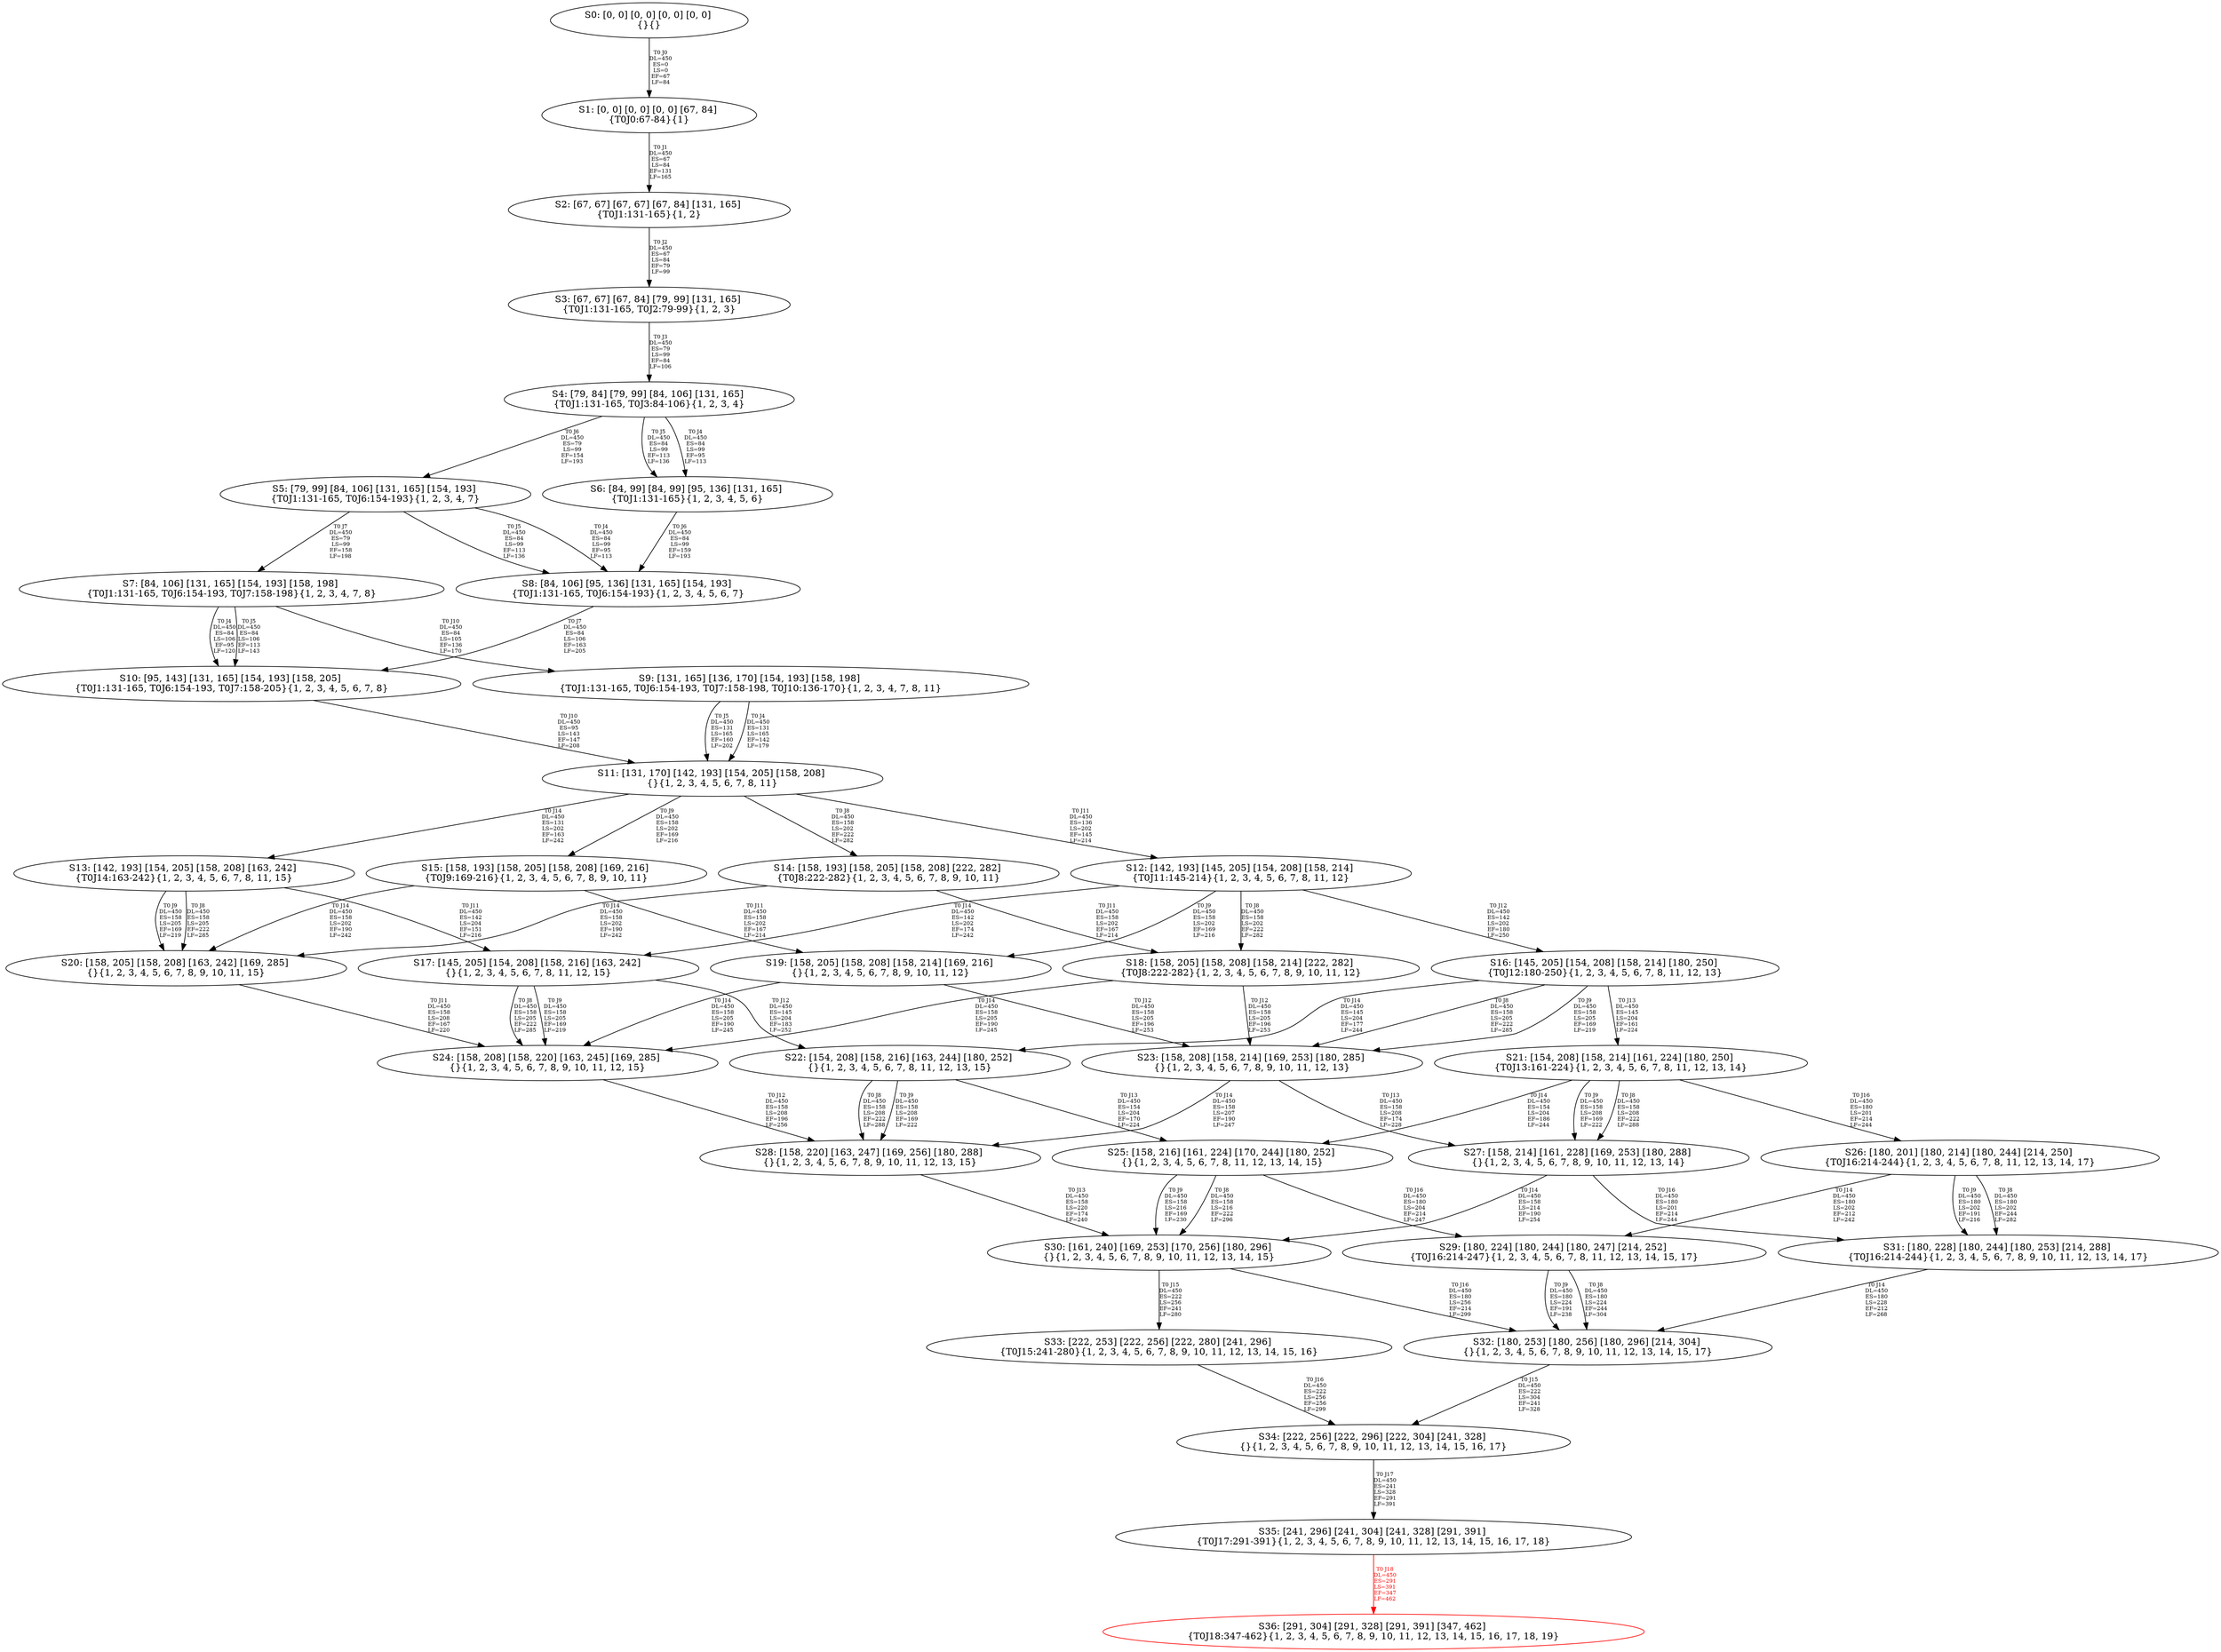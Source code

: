 digraph {
	S0[label="S0: [0, 0] [0, 0] [0, 0] [0, 0] \n{}{}"];
	S1[label="S1: [0, 0] [0, 0] [0, 0] [67, 84] \n{T0J0:67-84}{1}"];
	S2[label="S2: [67, 67] [67, 67] [67, 84] [131, 165] \n{T0J1:131-165}{1, 2}"];
	S3[label="S3: [67, 67] [67, 84] [79, 99] [131, 165] \n{T0J1:131-165, T0J2:79-99}{1, 2, 3}"];
	S4[label="S4: [79, 84] [79, 99] [84, 106] [131, 165] \n{T0J1:131-165, T0J3:84-106}{1, 2, 3, 4}"];
	S5[label="S5: [79, 99] [84, 106] [131, 165] [154, 193] \n{T0J1:131-165, T0J6:154-193}{1, 2, 3, 4, 7}"];
	S6[label="S6: [84, 99] [84, 99] [95, 136] [131, 165] \n{T0J1:131-165}{1, 2, 3, 4, 5, 6}"];
	S7[label="S7: [84, 106] [131, 165] [154, 193] [158, 198] \n{T0J1:131-165, T0J6:154-193, T0J7:158-198}{1, 2, 3, 4, 7, 8}"];
	S8[label="S8: [84, 106] [95, 136] [131, 165] [154, 193] \n{T0J1:131-165, T0J6:154-193}{1, 2, 3, 4, 5, 6, 7}"];
	S9[label="S9: [131, 165] [136, 170] [154, 193] [158, 198] \n{T0J1:131-165, T0J6:154-193, T0J7:158-198, T0J10:136-170}{1, 2, 3, 4, 7, 8, 11}"];
	S10[label="S10: [95, 143] [131, 165] [154, 193] [158, 205] \n{T0J1:131-165, T0J6:154-193, T0J7:158-205}{1, 2, 3, 4, 5, 6, 7, 8}"];
	S11[label="S11: [131, 170] [142, 193] [154, 205] [158, 208] \n{}{1, 2, 3, 4, 5, 6, 7, 8, 11}"];
	S12[label="S12: [142, 193] [145, 205] [154, 208] [158, 214] \n{T0J11:145-214}{1, 2, 3, 4, 5, 6, 7, 8, 11, 12}"];
	S13[label="S13: [142, 193] [154, 205] [158, 208] [163, 242] \n{T0J14:163-242}{1, 2, 3, 4, 5, 6, 7, 8, 11, 15}"];
	S14[label="S14: [158, 193] [158, 205] [158, 208] [222, 282] \n{T0J8:222-282}{1, 2, 3, 4, 5, 6, 7, 8, 9, 10, 11}"];
	S15[label="S15: [158, 193] [158, 205] [158, 208] [169, 216] \n{T0J9:169-216}{1, 2, 3, 4, 5, 6, 7, 8, 9, 10, 11}"];
	S16[label="S16: [145, 205] [154, 208] [158, 214] [180, 250] \n{T0J12:180-250}{1, 2, 3, 4, 5, 6, 7, 8, 11, 12, 13}"];
	S17[label="S17: [145, 205] [154, 208] [158, 216] [163, 242] \n{}{1, 2, 3, 4, 5, 6, 7, 8, 11, 12, 15}"];
	S18[label="S18: [158, 205] [158, 208] [158, 214] [222, 282] \n{T0J8:222-282}{1, 2, 3, 4, 5, 6, 7, 8, 9, 10, 11, 12}"];
	S19[label="S19: [158, 205] [158, 208] [158, 214] [169, 216] \n{}{1, 2, 3, 4, 5, 6, 7, 8, 9, 10, 11, 12}"];
	S20[label="S20: [158, 205] [158, 208] [163, 242] [169, 285] \n{}{1, 2, 3, 4, 5, 6, 7, 8, 9, 10, 11, 15}"];
	S21[label="S21: [154, 208] [158, 214] [161, 224] [180, 250] \n{T0J13:161-224}{1, 2, 3, 4, 5, 6, 7, 8, 11, 12, 13, 14}"];
	S22[label="S22: [154, 208] [158, 216] [163, 244] [180, 252] \n{}{1, 2, 3, 4, 5, 6, 7, 8, 11, 12, 13, 15}"];
	S23[label="S23: [158, 208] [158, 214] [169, 253] [180, 285] \n{}{1, 2, 3, 4, 5, 6, 7, 8, 9, 10, 11, 12, 13}"];
	S24[label="S24: [158, 208] [158, 220] [163, 245] [169, 285] \n{}{1, 2, 3, 4, 5, 6, 7, 8, 9, 10, 11, 12, 15}"];
	S25[label="S25: [158, 216] [161, 224] [170, 244] [180, 252] \n{}{1, 2, 3, 4, 5, 6, 7, 8, 11, 12, 13, 14, 15}"];
	S26[label="S26: [180, 201] [180, 214] [180, 244] [214, 250] \n{T0J16:214-244}{1, 2, 3, 4, 5, 6, 7, 8, 11, 12, 13, 14, 17}"];
	S27[label="S27: [158, 214] [161, 228] [169, 253] [180, 288] \n{}{1, 2, 3, 4, 5, 6, 7, 8, 9, 10, 11, 12, 13, 14}"];
	S28[label="S28: [158, 220] [163, 247] [169, 256] [180, 288] \n{}{1, 2, 3, 4, 5, 6, 7, 8, 9, 10, 11, 12, 13, 15}"];
	S29[label="S29: [180, 224] [180, 244] [180, 247] [214, 252] \n{T0J16:214-247}{1, 2, 3, 4, 5, 6, 7, 8, 11, 12, 13, 14, 15, 17}"];
	S30[label="S30: [161, 240] [169, 253] [170, 256] [180, 296] \n{}{1, 2, 3, 4, 5, 6, 7, 8, 9, 10, 11, 12, 13, 14, 15}"];
	S31[label="S31: [180, 228] [180, 244] [180, 253] [214, 288] \n{T0J16:214-244}{1, 2, 3, 4, 5, 6, 7, 8, 9, 10, 11, 12, 13, 14, 17}"];
	S32[label="S32: [180, 253] [180, 256] [180, 296] [214, 304] \n{}{1, 2, 3, 4, 5, 6, 7, 8, 9, 10, 11, 12, 13, 14, 15, 17}"];
	S33[label="S33: [222, 253] [222, 256] [222, 280] [241, 296] \n{T0J15:241-280}{1, 2, 3, 4, 5, 6, 7, 8, 9, 10, 11, 12, 13, 14, 15, 16}"];
	S34[label="S34: [222, 256] [222, 296] [222, 304] [241, 328] \n{}{1, 2, 3, 4, 5, 6, 7, 8, 9, 10, 11, 12, 13, 14, 15, 16, 17}"];
	S35[label="S35: [241, 296] [241, 304] [241, 328] [291, 391] \n{T0J17:291-391}{1, 2, 3, 4, 5, 6, 7, 8, 9, 10, 11, 12, 13, 14, 15, 16, 17, 18}"];
	S36[label="S36: [291, 304] [291, 328] [291, 391] [347, 462] \n{T0J18:347-462}{1, 2, 3, 4, 5, 6, 7, 8, 9, 10, 11, 12, 13, 14, 15, 16, 17, 18, 19}"];
	S0 -> S1[label="T0 J0\nDL=450\nES=0\nLS=0\nEF=67\nLF=84",fontsize=8];
	S1 -> S2[label="T0 J1\nDL=450\nES=67\nLS=84\nEF=131\nLF=165",fontsize=8];
	S2 -> S3[label="T0 J2\nDL=450\nES=67\nLS=84\nEF=79\nLF=99",fontsize=8];
	S3 -> S4[label="T0 J3\nDL=450\nES=79\nLS=99\nEF=84\nLF=106",fontsize=8];
	S4 -> S6[label="T0 J4\nDL=450\nES=84\nLS=99\nEF=95\nLF=113",fontsize=8];
	S4 -> S6[label="T0 J5\nDL=450\nES=84\nLS=99\nEF=113\nLF=136",fontsize=8];
	S4 -> S5[label="T0 J6\nDL=450\nES=79\nLS=99\nEF=154\nLF=193",fontsize=8];
	S5 -> S8[label="T0 J4\nDL=450\nES=84\nLS=99\nEF=95\nLF=113",fontsize=8];
	S5 -> S8[label="T0 J5\nDL=450\nES=84\nLS=99\nEF=113\nLF=136",fontsize=8];
	S5 -> S7[label="T0 J7\nDL=450\nES=79\nLS=99\nEF=158\nLF=198",fontsize=8];
	S6 -> S8[label="T0 J6\nDL=450\nES=84\nLS=99\nEF=159\nLF=193",fontsize=8];
	S7 -> S10[label="T0 J4\nDL=450\nES=84\nLS=106\nEF=95\nLF=120",fontsize=8];
	S7 -> S10[label="T0 J5\nDL=450\nES=84\nLS=106\nEF=113\nLF=143",fontsize=8];
	S7 -> S9[label="T0 J10\nDL=450\nES=84\nLS=105\nEF=136\nLF=170",fontsize=8];
	S8 -> S10[label="T0 J7\nDL=450\nES=84\nLS=106\nEF=163\nLF=205",fontsize=8];
	S9 -> S11[label="T0 J4\nDL=450\nES=131\nLS=165\nEF=142\nLF=179",fontsize=8];
	S9 -> S11[label="T0 J5\nDL=450\nES=131\nLS=165\nEF=160\nLF=202",fontsize=8];
	S10 -> S11[label="T0 J10\nDL=450\nES=95\nLS=143\nEF=147\nLF=208",fontsize=8];
	S11 -> S14[label="T0 J8\nDL=450\nES=158\nLS=202\nEF=222\nLF=282",fontsize=8];
	S11 -> S15[label="T0 J9\nDL=450\nES=158\nLS=202\nEF=169\nLF=216",fontsize=8];
	S11 -> S12[label="T0 J11\nDL=450\nES=136\nLS=202\nEF=145\nLF=214",fontsize=8];
	S11 -> S13[label="T0 J14\nDL=450\nES=131\nLS=202\nEF=163\nLF=242",fontsize=8];
	S12 -> S18[label="T0 J8\nDL=450\nES=158\nLS=202\nEF=222\nLF=282",fontsize=8];
	S12 -> S19[label="T0 J9\nDL=450\nES=158\nLS=202\nEF=169\nLF=216",fontsize=8];
	S12 -> S16[label="T0 J12\nDL=450\nES=142\nLS=202\nEF=180\nLF=250",fontsize=8];
	S12 -> S17[label="T0 J14\nDL=450\nES=142\nLS=202\nEF=174\nLF=242",fontsize=8];
	S13 -> S20[label="T0 J8\nDL=450\nES=158\nLS=205\nEF=222\nLF=285",fontsize=8];
	S13 -> S20[label="T0 J9\nDL=450\nES=158\nLS=205\nEF=169\nLF=219",fontsize=8];
	S13 -> S17[label="T0 J11\nDL=450\nES=142\nLS=204\nEF=151\nLF=216",fontsize=8];
	S14 -> S18[label="T0 J11\nDL=450\nES=158\nLS=202\nEF=167\nLF=214",fontsize=8];
	S14 -> S20[label="T0 J14\nDL=450\nES=158\nLS=202\nEF=190\nLF=242",fontsize=8];
	S15 -> S19[label="T0 J11\nDL=450\nES=158\nLS=202\nEF=167\nLF=214",fontsize=8];
	S15 -> S20[label="T0 J14\nDL=450\nES=158\nLS=202\nEF=190\nLF=242",fontsize=8];
	S16 -> S23[label="T0 J8\nDL=450\nES=158\nLS=205\nEF=222\nLF=285",fontsize=8];
	S16 -> S23[label="T0 J9\nDL=450\nES=158\nLS=205\nEF=169\nLF=219",fontsize=8];
	S16 -> S21[label="T0 J13\nDL=450\nES=145\nLS=204\nEF=161\nLF=224",fontsize=8];
	S16 -> S22[label="T0 J14\nDL=450\nES=145\nLS=204\nEF=177\nLF=244",fontsize=8];
	S17 -> S24[label="T0 J8\nDL=450\nES=158\nLS=205\nEF=222\nLF=285",fontsize=8];
	S17 -> S24[label="T0 J9\nDL=450\nES=158\nLS=205\nEF=169\nLF=219",fontsize=8];
	S17 -> S22[label="T0 J12\nDL=450\nES=145\nLS=204\nEF=183\nLF=252",fontsize=8];
	S18 -> S23[label="T0 J12\nDL=450\nES=158\nLS=205\nEF=196\nLF=253",fontsize=8];
	S18 -> S24[label="T0 J14\nDL=450\nES=158\nLS=205\nEF=190\nLF=245",fontsize=8];
	S19 -> S23[label="T0 J12\nDL=450\nES=158\nLS=205\nEF=196\nLF=253",fontsize=8];
	S19 -> S24[label="T0 J14\nDL=450\nES=158\nLS=205\nEF=190\nLF=245",fontsize=8];
	S20 -> S24[label="T0 J11\nDL=450\nES=158\nLS=208\nEF=167\nLF=220",fontsize=8];
	S21 -> S27[label="T0 J8\nDL=450\nES=158\nLS=208\nEF=222\nLF=288",fontsize=8];
	S21 -> S27[label="T0 J9\nDL=450\nES=158\nLS=208\nEF=169\nLF=222",fontsize=8];
	S21 -> S25[label="T0 J14\nDL=450\nES=154\nLS=204\nEF=186\nLF=244",fontsize=8];
	S21 -> S26[label="T0 J16\nDL=450\nES=180\nLS=201\nEF=214\nLF=244",fontsize=8];
	S22 -> S28[label="T0 J8\nDL=450\nES=158\nLS=208\nEF=222\nLF=288",fontsize=8];
	S22 -> S28[label="T0 J9\nDL=450\nES=158\nLS=208\nEF=169\nLF=222",fontsize=8];
	S22 -> S25[label="T0 J13\nDL=450\nES=154\nLS=204\nEF=170\nLF=224",fontsize=8];
	S23 -> S27[label="T0 J13\nDL=450\nES=158\nLS=208\nEF=174\nLF=228",fontsize=8];
	S23 -> S28[label="T0 J14\nDL=450\nES=158\nLS=207\nEF=190\nLF=247",fontsize=8];
	S24 -> S28[label="T0 J12\nDL=450\nES=158\nLS=208\nEF=196\nLF=256",fontsize=8];
	S25 -> S30[label="T0 J8\nDL=450\nES=158\nLS=216\nEF=222\nLF=296",fontsize=8];
	S25 -> S30[label="T0 J9\nDL=450\nES=158\nLS=216\nEF=169\nLF=230",fontsize=8];
	S25 -> S29[label="T0 J16\nDL=450\nES=180\nLS=204\nEF=214\nLF=247",fontsize=8];
	S26 -> S31[label="T0 J8\nDL=450\nES=180\nLS=202\nEF=244\nLF=282",fontsize=8];
	S26 -> S31[label="T0 J9\nDL=450\nES=180\nLS=202\nEF=191\nLF=216",fontsize=8];
	S26 -> S29[label="T0 J14\nDL=450\nES=180\nLS=202\nEF=212\nLF=242",fontsize=8];
	S27 -> S30[label="T0 J14\nDL=450\nES=158\nLS=214\nEF=190\nLF=254",fontsize=8];
	S27 -> S31[label="T0 J16\nDL=450\nES=180\nLS=201\nEF=214\nLF=244",fontsize=8];
	S28 -> S30[label="T0 J13\nDL=450\nES=158\nLS=220\nEF=174\nLF=240",fontsize=8];
	S29 -> S32[label="T0 J8\nDL=450\nES=180\nLS=224\nEF=244\nLF=304",fontsize=8];
	S29 -> S32[label="T0 J9\nDL=450\nES=180\nLS=224\nEF=191\nLF=238",fontsize=8];
	S30 -> S33[label="T0 J15\nDL=450\nES=222\nLS=256\nEF=241\nLF=280",fontsize=8];
	S30 -> S32[label="T0 J16\nDL=450\nES=180\nLS=256\nEF=214\nLF=299",fontsize=8];
	S31 -> S32[label="T0 J14\nDL=450\nES=180\nLS=228\nEF=212\nLF=268",fontsize=8];
	S32 -> S34[label="T0 J15\nDL=450\nES=222\nLS=304\nEF=241\nLF=328",fontsize=8];
	S33 -> S34[label="T0 J16\nDL=450\nES=222\nLS=256\nEF=256\nLF=299",fontsize=8];
	S34 -> S35[label="T0 J17\nDL=450\nES=241\nLS=328\nEF=291\nLF=391",fontsize=8];
	S35 -> S36[label="T0 J18\nDL=450\nES=291\nLS=391\nEF=347\nLF=462",color=Red,fontcolor=Red,fontsize=8];
S36[color=Red];
}
